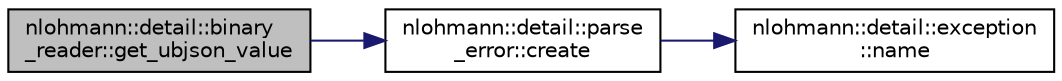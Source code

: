 digraph "nlohmann::detail::binary_reader::get_ubjson_value"
{
 // INTERACTIVE_SVG=YES
  edge [fontname="Helvetica",fontsize="10",labelfontname="Helvetica",labelfontsize="10"];
  node [fontname="Helvetica",fontsize="10",shape=record];
  rankdir="LR";
  Node46 [label="nlohmann::detail::binary\l_reader::get_ubjson_value",height=0.2,width=0.4,color="black", fillcolor="grey75", style="filled", fontcolor="black"];
  Node46 -> Node47 [color="midnightblue",fontsize="10",style="solid"];
  Node47 [label="nlohmann::detail::parse\l_error::create",height=0.2,width=0.4,color="black", fillcolor="white", style="filled",URL="$classnlohmann_1_1detail_1_1parse__error.html#a9fd60ad6bce80fd99686ad332faefd37",tooltip="create a parse error exception "];
  Node47 -> Node48 [color="midnightblue",fontsize="10",style="solid"];
  Node48 [label="nlohmann::detail::exception\l::name",height=0.2,width=0.4,color="black", fillcolor="white", style="filled",URL="$classnlohmann_1_1detail_1_1exception.html#abf41a7e9178356314082284e6cfea278"];
}
